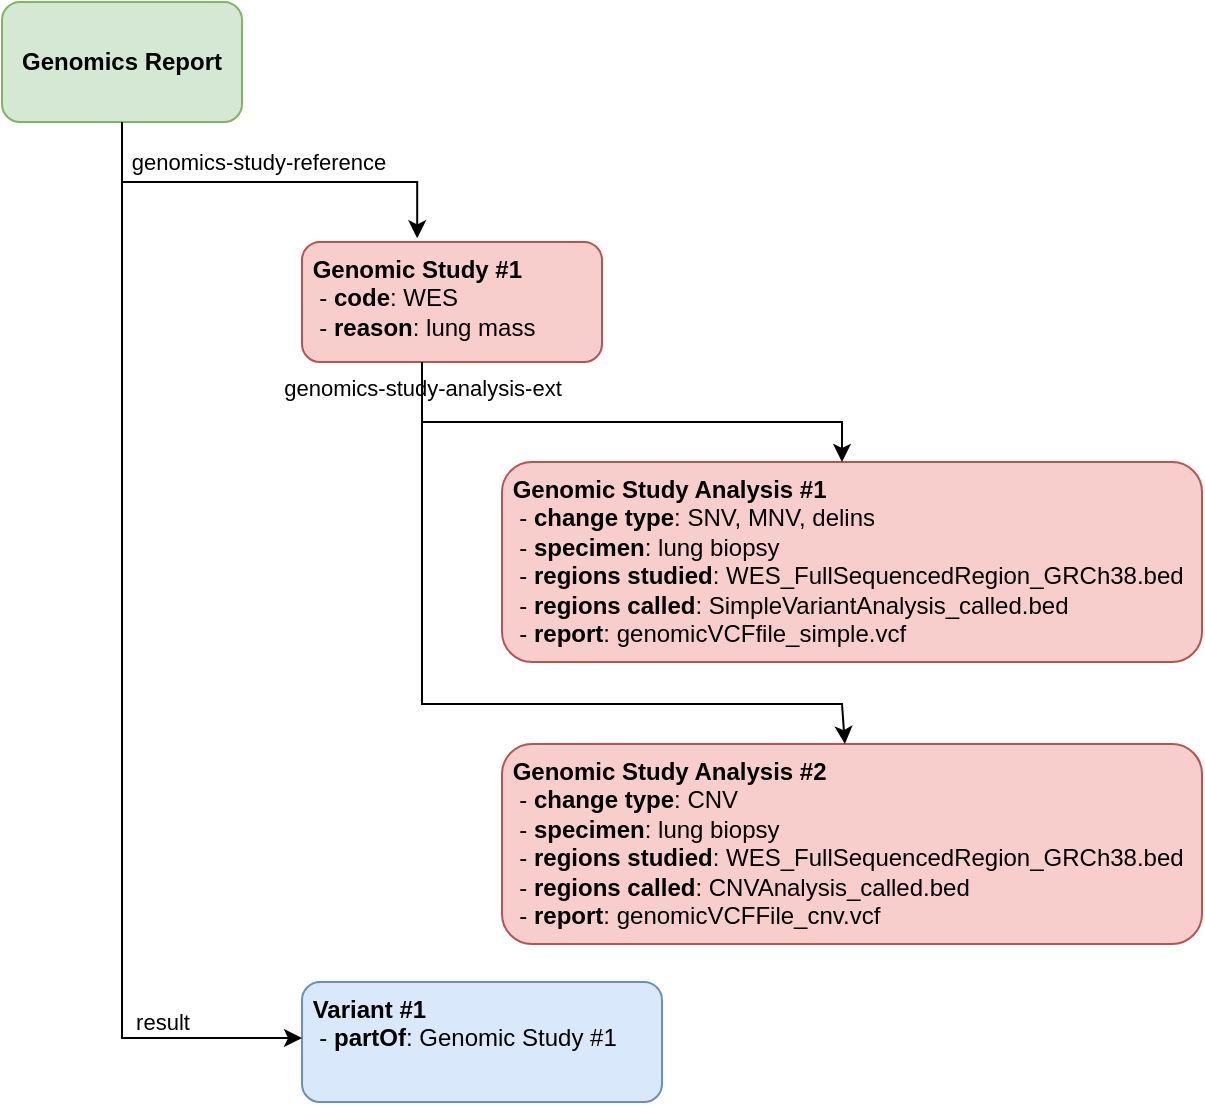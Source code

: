 <mxfile version="22.0.2" type="device">
  <diagram name="Page-1" id="Qga-8MMVED-p3xGbg-Ct">
    <mxGraphModel dx="1205" dy="708" grid="1" gridSize="10" guides="1" tooltips="1" connect="1" arrows="1" fold="1" page="1" pageScale="1" pageWidth="850" pageHeight="1100" math="0" shadow="0">
      <root>
        <mxCell id="0" />
        <mxCell id="1" parent="0" />
        <mxCell id="E3DRZCAaYlrznMF6Y9QS-4" value="genomics-study-reference" style="edgeStyle=orthogonalEdgeStyle;rounded=0;orthogonalLoop=1;jettySize=auto;html=1;exitX=0.5;exitY=1;exitDx=0;exitDy=0;entryX=0.384;entryY=-0.031;entryDx=0;entryDy=0;entryPerimeter=0;" edge="1" parent="1" source="E3DRZCAaYlrznMF6Y9QS-1" target="E3DRZCAaYlrznMF6Y9QS-2">
          <mxGeometry x="-0.048" y="10" relative="1" as="geometry">
            <mxPoint as="offset" />
          </mxGeometry>
        </mxCell>
        <mxCell id="E3DRZCAaYlrznMF6Y9QS-1" value="Genomics Report" style="rounded=1;whiteSpace=wrap;html=1;fillColor=#d5e8d4;strokeColor=#82b366;fontStyle=1" vertex="1" parent="1">
          <mxGeometry x="30" y="90" width="120" height="60" as="geometry" />
        </mxCell>
        <mxCell id="E3DRZCAaYlrznMF6Y9QS-2" value="&amp;nbsp;Genomic Study #1&lt;br&gt;&lt;span style=&quot;font-weight: normal;&quot;&gt;&amp;nbsp; - &lt;/span&gt;code&lt;span style=&quot;font-weight: normal;&quot;&gt;: WES&lt;br&gt;&amp;nbsp; - &lt;/span&gt;reason&lt;span style=&quot;font-weight: normal;&quot;&gt;: lung mass&lt;br&gt;&lt;/span&gt;" style="rounded=1;whiteSpace=wrap;html=1;fillColor=#f8cecc;strokeColor=#b85450;fontStyle=1;align=left;verticalAlign=top;" vertex="1" parent="1">
          <mxGeometry x="180" y="210" width="150" height="60" as="geometry" />
        </mxCell>
        <mxCell id="E3DRZCAaYlrznMF6Y9QS-5" value="&amp;nbsp;Genomic Study Analysis #1&lt;br&gt;&lt;span style=&quot;font-weight: normal;&quot;&gt;&amp;nbsp; - &lt;/span&gt;change type&lt;span style=&quot;font-weight: normal;&quot;&gt;: SNV, MNV, delins&lt;br&gt;&amp;nbsp; - &lt;/span&gt;specimen&lt;span style=&quot;font-weight: normal;&quot;&gt;: lung biopsy&lt;br&gt;&lt;/span&gt;&lt;span style=&quot;font-weight: normal;&quot;&gt;&amp;nbsp; - &lt;/span&gt;regions studied&lt;span style=&quot;font-weight: normal;&quot;&gt;:&amp;nbsp;WES_FullSequencedRegion_GRCh38.bed&lt;br&gt;&amp;nbsp; - &lt;/span&gt;regions called&lt;span style=&quot;font-weight: normal;&quot;&gt;: SimpleVariantAnalysis_called.bed&lt;br&gt;&amp;nbsp; - &lt;/span&gt;report&lt;span style=&quot;font-weight: normal;&quot;&gt;: genomicVCFfile_simple.vcf&lt;br&gt;&lt;/span&gt;" style="rounded=1;whiteSpace=wrap;html=1;fillColor=#f8cecc;strokeColor=#b85450;fontStyle=1;verticalAlign=top;align=left;" vertex="1" parent="1">
          <mxGeometry x="280" y="320" width="350" height="100" as="geometry" />
        </mxCell>
        <mxCell id="E3DRZCAaYlrznMF6Y9QS-14" value="" style="endArrow=classic;html=1;rounded=0;exitX=0.5;exitY=1;exitDx=0;exitDy=0;" edge="1" parent="1">
          <mxGeometry width="50" height="50" relative="1" as="geometry">
            <mxPoint x="240" y="270" as="sourcePoint" />
            <mxPoint x="450" y="320" as="targetPoint" />
            <Array as="points">
              <mxPoint x="240" y="300" />
              <mxPoint x="450" y="300" />
            </Array>
          </mxGeometry>
        </mxCell>
        <mxCell id="E3DRZCAaYlrznMF6Y9QS-15" value="genomics-study-analysis-ext" style="edgeLabel;html=1;align=center;verticalAlign=middle;resizable=0;points=[];" vertex="1" connectable="0" parent="E3DRZCAaYlrznMF6Y9QS-14">
          <mxGeometry x="-0.806" y="1" relative="1" as="geometry">
            <mxPoint x="-1" y="-12" as="offset" />
          </mxGeometry>
        </mxCell>
        <mxCell id="E3DRZCAaYlrznMF6Y9QS-17" value="&amp;nbsp;Genomic Study Analysis #2&lt;br&gt;&lt;span style=&quot;font-weight: normal;&quot;&gt;&amp;nbsp; - &lt;/span&gt;change type&lt;span style=&quot;font-weight: normal;&quot;&gt;: CNV&lt;br&gt;&amp;nbsp; - &lt;/span&gt;specimen&lt;span style=&quot;font-weight: normal;&quot;&gt;: lung biopsy&lt;br&gt;&amp;nbsp; - &lt;/span&gt;regions studied&lt;span style=&quot;font-weight: normal;&quot;&gt;:&amp;nbsp;WES_FullSequencedRegion_GRCh38.bed&lt;br&gt;&amp;nbsp; - &lt;/span&gt;regions called&lt;span style=&quot;font-weight: normal;&quot;&gt;: CNVAnalysis_called.bed&lt;br&gt;&amp;nbsp; - &lt;/span&gt;report&lt;span style=&quot;font-weight: normal;&quot;&gt;: genomicVCFFile_cnv.vcf&lt;br&gt;&lt;/span&gt;" style="rounded=1;whiteSpace=wrap;html=1;fillColor=#f8cecc;strokeColor=#b85450;fontStyle=1;verticalAlign=top;align=left;" vertex="1" parent="1">
          <mxGeometry x="280" y="461" width="350" height="100" as="geometry" />
        </mxCell>
        <mxCell id="E3DRZCAaYlrznMF6Y9QS-19" value="" style="endArrow=classic;html=1;rounded=0;" edge="1" parent="1" target="E3DRZCAaYlrznMF6Y9QS-17">
          <mxGeometry width="50" height="50" relative="1" as="geometry">
            <mxPoint x="240" y="270" as="sourcePoint" />
            <mxPoint x="450" y="461" as="targetPoint" />
            <Array as="points">
              <mxPoint x="240" y="441" />
              <mxPoint x="450" y="441" />
            </Array>
          </mxGeometry>
        </mxCell>
        <mxCell id="E3DRZCAaYlrznMF6Y9QS-21" value="&amp;nbsp;Variant #1&lt;br&gt;&lt;span style=&quot;font-weight: normal;&quot;&gt;&amp;nbsp; - &lt;/span&gt;partOf&lt;span style=&quot;font-weight: normal;&quot;&gt;: Genomic Study #1&lt;/span&gt;" style="rounded=1;whiteSpace=wrap;html=1;fillColor=#dae8fc;strokeColor=#6c8ebf;fontStyle=1;align=left;verticalAlign=top;" vertex="1" parent="1">
          <mxGeometry x="180" y="580" width="180" height="60" as="geometry" />
        </mxCell>
        <mxCell id="E3DRZCAaYlrznMF6Y9QS-22" value="result" style="edgeStyle=orthogonalEdgeStyle;rounded=0;orthogonalLoop=1;jettySize=auto;html=1;exitX=0.5;exitY=1;exitDx=0;exitDy=0;" edge="1" parent="1" source="E3DRZCAaYlrznMF6Y9QS-1" target="E3DRZCAaYlrznMF6Y9QS-21">
          <mxGeometry x="0.745" y="8" relative="1" as="geometry">
            <mxPoint x="100" y="160" as="sourcePoint" />
            <mxPoint x="250" y="220" as="targetPoint" />
            <Array as="points">
              <mxPoint x="90" y="608" />
            </Array>
            <mxPoint as="offset" />
          </mxGeometry>
        </mxCell>
      </root>
    </mxGraphModel>
  </diagram>
</mxfile>
